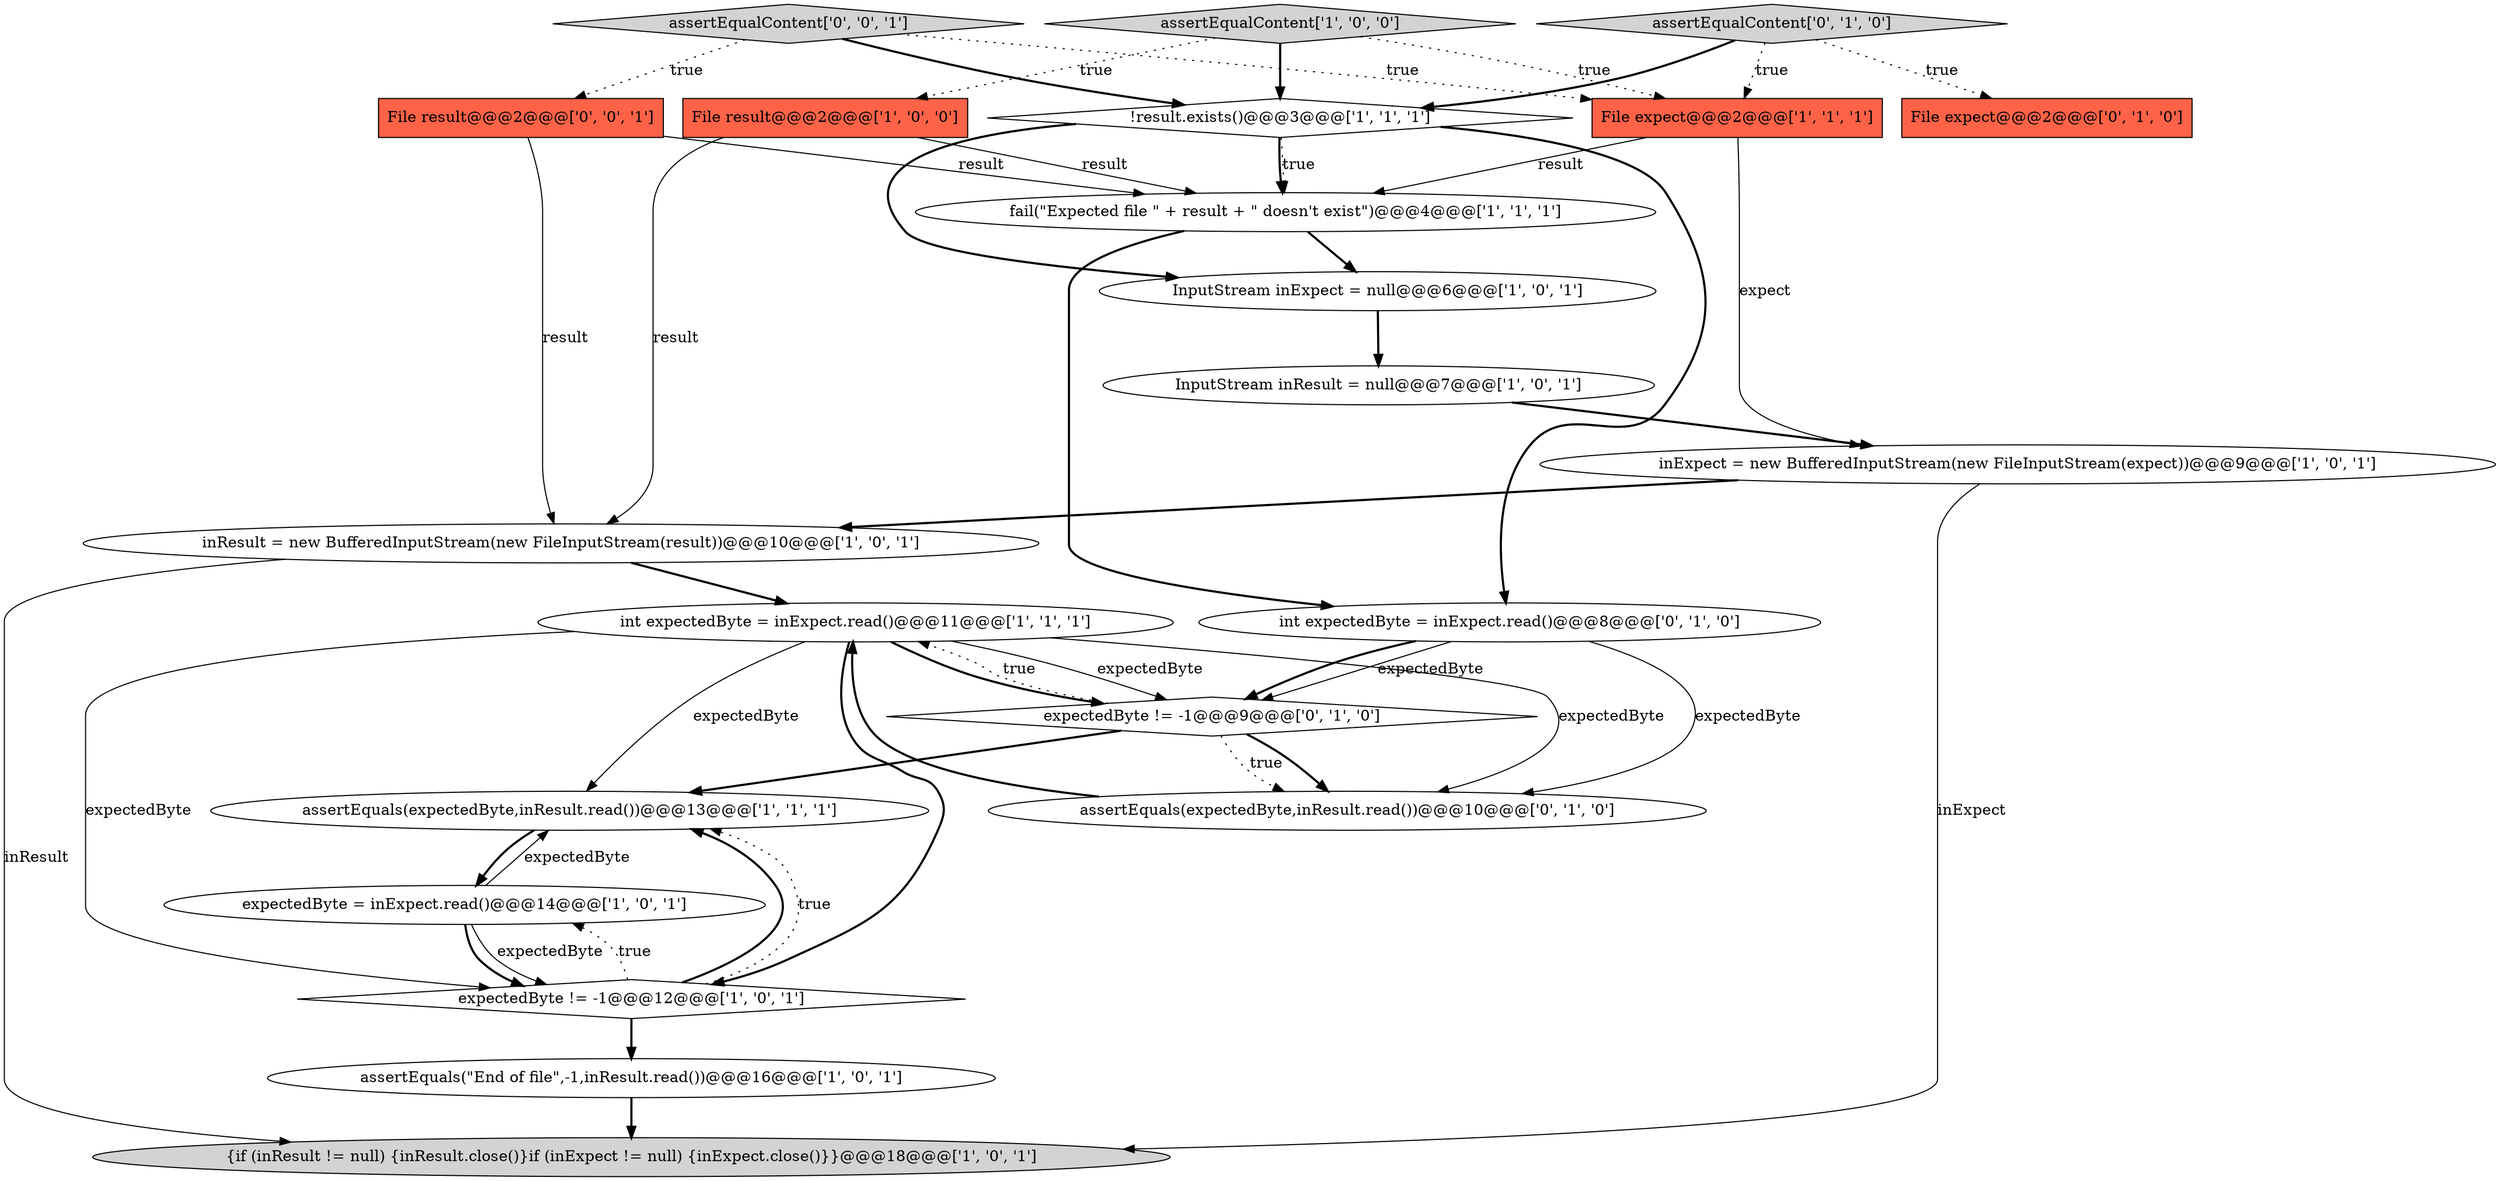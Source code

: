 digraph {
14 [style = filled, label = "assertEquals(expectedByte,inResult.read())@@@13@@@['1', '1', '1']", fillcolor = white, shape = ellipse image = "AAA0AAABBB1BBB"];
4 [style = filled, label = "inResult = new BufferedInputStream(new FileInputStream(result))@@@10@@@['1', '0', '1']", fillcolor = white, shape = ellipse image = "AAA0AAABBB1BBB"];
12 [style = filled, label = "File expect@@@2@@@['1', '1', '1']", fillcolor = tomato, shape = box image = "AAA0AAABBB1BBB"];
17 [style = filled, label = "assertEquals(expectedByte,inResult.read())@@@10@@@['0', '1', '0']", fillcolor = white, shape = ellipse image = "AAA0AAABBB2BBB"];
7 [style = filled, label = "!result.exists()@@@3@@@['1', '1', '1']", fillcolor = white, shape = diamond image = "AAA0AAABBB1BBB"];
0 [style = filled, label = "assertEqualContent['1', '0', '0']", fillcolor = lightgray, shape = diamond image = "AAA0AAABBB1BBB"];
2 [style = filled, label = "fail(\"Expected file \" + result + \" doesn't exist\")@@@4@@@['1', '1', '1']", fillcolor = white, shape = ellipse image = "AAA0AAABBB1BBB"];
5 [style = filled, label = "int expectedByte = inExpect.read()@@@11@@@['1', '1', '1']", fillcolor = white, shape = ellipse image = "AAA0AAABBB1BBB"];
13 [style = filled, label = "{if (inResult != null) {inResult.close()}if (inExpect != null) {inExpect.close()}}@@@18@@@['1', '0', '1']", fillcolor = lightgray, shape = ellipse image = "AAA0AAABBB1BBB"];
9 [style = filled, label = "inExpect = new BufferedInputStream(new FileInputStream(expect))@@@9@@@['1', '0', '1']", fillcolor = white, shape = ellipse image = "AAA0AAABBB1BBB"];
8 [style = filled, label = "File result@@@2@@@['1', '0', '0']", fillcolor = tomato, shape = box image = "AAA0AAABBB1BBB"];
18 [style = filled, label = "assertEqualContent['0', '1', '0']", fillcolor = lightgray, shape = diamond image = "AAA0AAABBB2BBB"];
15 [style = filled, label = "File expect@@@2@@@['0', '1', '0']", fillcolor = tomato, shape = box image = "AAA0AAABBB2BBB"];
1 [style = filled, label = "InputStream inExpect = null@@@6@@@['1', '0', '1']", fillcolor = white, shape = ellipse image = "AAA0AAABBB1BBB"];
20 [style = filled, label = "File result@@@2@@@['0', '0', '1']", fillcolor = tomato, shape = box image = "AAA0AAABBB3BBB"];
16 [style = filled, label = "expectedByte != -1@@@9@@@['0', '1', '0']", fillcolor = white, shape = diamond image = "AAA0AAABBB2BBB"];
19 [style = filled, label = "int expectedByte = inExpect.read()@@@8@@@['0', '1', '0']", fillcolor = white, shape = ellipse image = "AAA0AAABBB2BBB"];
11 [style = filled, label = "InputStream inResult = null@@@7@@@['1', '0', '1']", fillcolor = white, shape = ellipse image = "AAA0AAABBB1BBB"];
10 [style = filled, label = "expectedByte = inExpect.read()@@@14@@@['1', '0', '1']", fillcolor = white, shape = ellipse image = "AAA0AAABBB1BBB"];
6 [style = filled, label = "expectedByte != -1@@@12@@@['1', '0', '1']", fillcolor = white, shape = diamond image = "AAA0AAABBB1BBB"];
3 [style = filled, label = "assertEquals(\"End of file\",-1,inResult.read())@@@16@@@['1', '0', '1']", fillcolor = white, shape = ellipse image = "AAA0AAABBB1BBB"];
21 [style = filled, label = "assertEqualContent['0', '0', '1']", fillcolor = lightgray, shape = diamond image = "AAA0AAABBB3BBB"];
7->2 [style = dotted, label="true"];
21->12 [style = dotted, label="true"];
0->12 [style = dotted, label="true"];
6->3 [style = bold, label=""];
17->5 [style = bold, label=""];
2->19 [style = bold, label=""];
10->14 [style = solid, label="expectedByte"];
21->20 [style = dotted, label="true"];
7->1 [style = bold, label=""];
2->1 [style = bold, label=""];
19->16 [style = solid, label="expectedByte"];
12->9 [style = solid, label="expect"];
16->17 [style = dotted, label="true"];
9->4 [style = bold, label=""];
18->15 [style = dotted, label="true"];
5->6 [style = solid, label="expectedByte"];
14->10 [style = bold, label=""];
8->4 [style = solid, label="result"];
16->17 [style = bold, label=""];
5->16 [style = solid, label="expectedByte"];
11->9 [style = bold, label=""];
20->4 [style = solid, label="result"];
10->6 [style = bold, label=""];
19->17 [style = solid, label="expectedByte"];
1->11 [style = bold, label=""];
19->16 [style = bold, label=""];
0->7 [style = bold, label=""];
8->2 [style = solid, label="result"];
6->10 [style = dotted, label="true"];
0->8 [style = dotted, label="true"];
6->14 [style = bold, label=""];
5->16 [style = bold, label=""];
12->2 [style = solid, label="result"];
6->14 [style = dotted, label="true"];
18->12 [style = dotted, label="true"];
5->6 [style = bold, label=""];
5->14 [style = solid, label="expectedByte"];
20->2 [style = solid, label="result"];
7->2 [style = bold, label=""];
5->17 [style = solid, label="expectedByte"];
16->5 [style = dotted, label="true"];
9->13 [style = solid, label="inExpect"];
3->13 [style = bold, label=""];
21->7 [style = bold, label=""];
16->14 [style = bold, label=""];
4->13 [style = solid, label="inResult"];
18->7 [style = bold, label=""];
7->19 [style = bold, label=""];
4->5 [style = bold, label=""];
10->6 [style = solid, label="expectedByte"];
}

